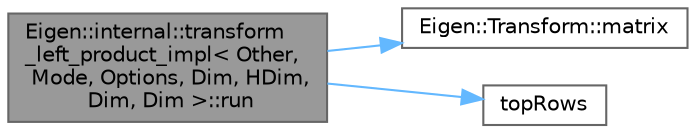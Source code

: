 digraph "Eigen::internal::transform_left_product_impl&lt; Other, Mode, Options, Dim, HDim, Dim, Dim &gt;::run"
{
 // LATEX_PDF_SIZE
  bgcolor="transparent";
  edge [fontname=Helvetica,fontsize=10,labelfontname=Helvetica,labelfontsize=10];
  node [fontname=Helvetica,fontsize=10,shape=box,height=0.2,width=0.4];
  rankdir="LR";
  Node1 [id="Node000001",label="Eigen::internal::transform\l_left_product_impl\< Other,\l Mode, Options, Dim, HDim,\l Dim, Dim \>::run",height=0.2,width=0.4,color="gray40", fillcolor="grey60", style="filled", fontcolor="black",tooltip=" "];
  Node1 -> Node2 [id="edge3_Node000001_Node000002",color="steelblue1",style="solid",tooltip=" "];
  Node2 [id="Node000002",label="Eigen::Transform::matrix",height=0.2,width=0.4,color="grey40", fillcolor="white", style="filled",URL="$class_eigen_1_1_transform.html#a8a5d077e6e87e7d0a1f347fbc4d52a6e",tooltip=" "];
  Node1 -> Node3 [id="edge4_Node000001_Node000003",color="steelblue1",style="solid",tooltip=" "];
  Node3 [id="Node000003",label="topRows",height=0.2,width=0.4,color="grey40", fillcolor="white", style="filled",URL="$_block_methods_8h.html#af9cde899d5b63f65a3f125f76bc1295b",tooltip="This is the const version of topRows(Index)."];
}
